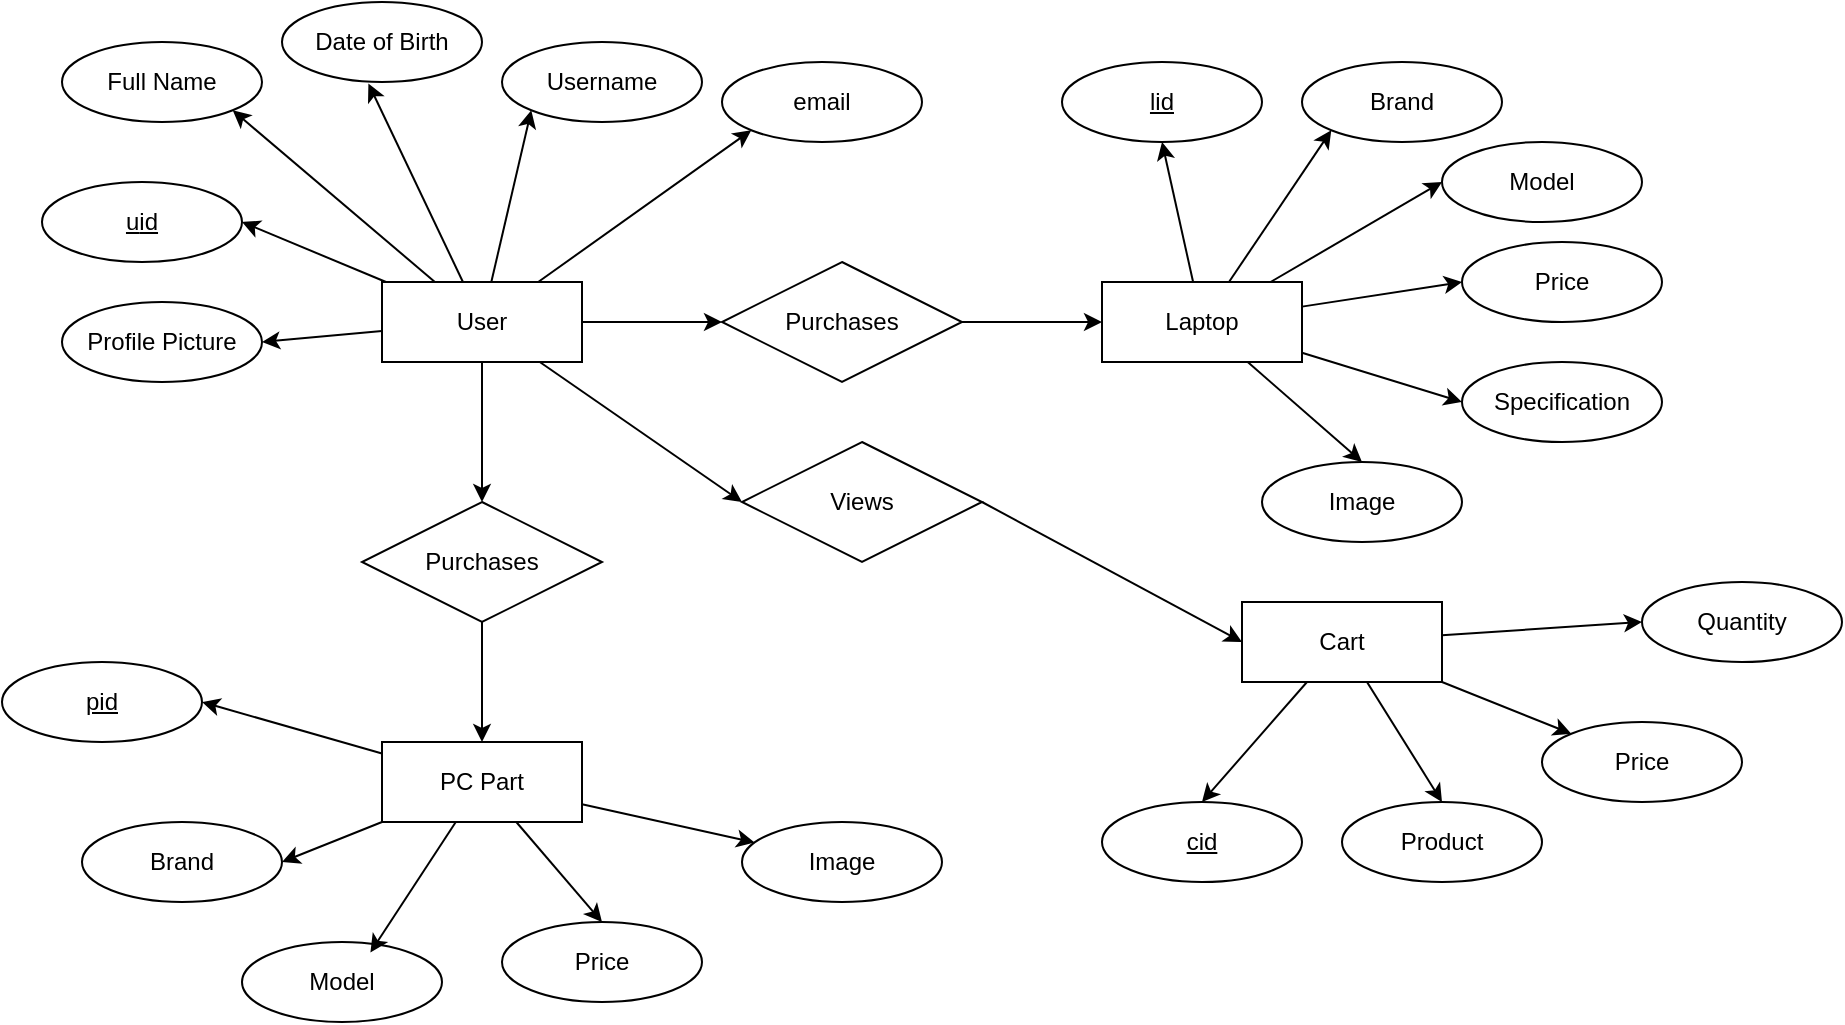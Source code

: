 <mxfile>
    <diagram id="hEp7FszjvQwSztMmo-Pc" name="Page-1">
        <mxGraphModel dx="1456" dy="449" grid="1" gridSize="10" guides="1" tooltips="1" connect="1" arrows="1" fold="1" page="1" pageScale="1" pageWidth="850" pageHeight="1100" math="0" shadow="0">
            <root>
                <mxCell id="0"/>
                <mxCell id="1" parent="0"/>
                <mxCell id="8" style="edgeStyle=none;html=1;entryX=0;entryY=0.5;entryDx=0;entryDy=0;" edge="1" parent="1" source="2" target="3">
                    <mxGeometry relative="1" as="geometry"/>
                </mxCell>
                <mxCell id="10" style="edgeStyle=none;html=1;entryX=0.5;entryY=0;entryDx=0;entryDy=0;" edge="1" parent="1" source="2" target="5">
                    <mxGeometry relative="1" as="geometry"/>
                </mxCell>
                <mxCell id="12" style="edgeStyle=none;html=1;entryX=0;entryY=0.5;entryDx=0;entryDy=0;" edge="1" parent="1" source="2" target="7">
                    <mxGeometry relative="1" as="geometry"/>
                </mxCell>
                <mxCell id="22" style="edgeStyle=none;html=1;entryX=1;entryY=0.5;entryDx=0;entryDy=0;" edge="1" parent="1" source="2" target="18">
                    <mxGeometry relative="1" as="geometry"/>
                </mxCell>
                <mxCell id="23" style="edgeStyle=none;html=1;entryX=1;entryY=0.5;entryDx=0;entryDy=0;" edge="1" parent="1" source="2" target="15">
                    <mxGeometry relative="1" as="geometry"/>
                </mxCell>
                <mxCell id="24" style="edgeStyle=none;html=1;entryX=1;entryY=1;entryDx=0;entryDy=0;" edge="1" parent="1" source="2" target="20">
                    <mxGeometry relative="1" as="geometry"/>
                </mxCell>
                <mxCell id="26" style="edgeStyle=none;html=1;entryX=0;entryY=1;entryDx=0;entryDy=0;" edge="1" parent="1" source="2" target="16">
                    <mxGeometry relative="1" as="geometry"/>
                </mxCell>
                <mxCell id="27" style="edgeStyle=none;html=1;entryX=0;entryY=1;entryDx=0;entryDy=0;" edge="1" parent="1" source="2" target="17">
                    <mxGeometry relative="1" as="geometry"/>
                </mxCell>
                <mxCell id="2" value="User" style="whiteSpace=wrap;html=1;align=center;" vertex="1" parent="1">
                    <mxGeometry x="100" y="160" width="100" height="40" as="geometry"/>
                </mxCell>
                <mxCell id="9" style="edgeStyle=none;html=1;entryX=0;entryY=0.5;entryDx=0;entryDy=0;" edge="1" parent="1" source="3" target="4">
                    <mxGeometry relative="1" as="geometry"/>
                </mxCell>
                <mxCell id="3" value="Purchases" style="shape=rhombus;perimeter=rhombusPerimeter;whiteSpace=wrap;html=1;align=center;" vertex="1" parent="1">
                    <mxGeometry x="270" y="150" width="120" height="60" as="geometry"/>
                </mxCell>
                <mxCell id="36" style="edgeStyle=none;html=1;entryX=0;entryY=1;entryDx=0;entryDy=0;" edge="1" parent="1" source="4" target="31">
                    <mxGeometry relative="1" as="geometry"/>
                </mxCell>
                <mxCell id="37" style="edgeStyle=none;html=1;entryX=0;entryY=0.5;entryDx=0;entryDy=0;" edge="1" parent="1" source="4" target="32">
                    <mxGeometry relative="1" as="geometry"/>
                </mxCell>
                <mxCell id="38" style="edgeStyle=none;html=1;entryX=0;entryY=0.5;entryDx=0;entryDy=0;" edge="1" parent="1" source="4" target="33">
                    <mxGeometry relative="1" as="geometry"/>
                </mxCell>
                <mxCell id="39" style="edgeStyle=none;html=1;entryX=0;entryY=0.5;entryDx=0;entryDy=0;" edge="1" parent="1" source="4" target="34">
                    <mxGeometry relative="1" as="geometry"/>
                </mxCell>
                <mxCell id="49" style="edgeStyle=none;html=1;entryX=0.5;entryY=0;entryDx=0;entryDy=0;" edge="1" parent="1" source="4" target="48">
                    <mxGeometry relative="1" as="geometry"/>
                </mxCell>
                <mxCell id="4" value="Laptop" style="whiteSpace=wrap;html=1;align=center;" vertex="1" parent="1">
                    <mxGeometry x="460" y="160" width="100" height="40" as="geometry"/>
                </mxCell>
                <mxCell id="11" style="edgeStyle=none;html=1;entryX=0.5;entryY=0;entryDx=0;entryDy=0;" edge="1" parent="1" source="5" target="6">
                    <mxGeometry relative="1" as="geometry"/>
                </mxCell>
                <mxCell id="5" value="Purchases" style="shape=rhombus;perimeter=rhombusPerimeter;whiteSpace=wrap;html=1;align=center;" vertex="1" parent="1">
                    <mxGeometry x="90" y="270" width="120" height="60" as="geometry"/>
                </mxCell>
                <mxCell id="62" style="edgeStyle=none;html=1;entryX=1;entryY=0.5;entryDx=0;entryDy=0;" edge="1" parent="1" source="6" target="56">
                    <mxGeometry relative="1" as="geometry"/>
                </mxCell>
                <mxCell id="63" style="edgeStyle=none;html=1;entryX=1;entryY=0.5;entryDx=0;entryDy=0;" edge="1" parent="1" source="6" target="57">
                    <mxGeometry relative="1" as="geometry"/>
                </mxCell>
                <mxCell id="65" style="edgeStyle=none;html=1;entryX=0.5;entryY=0;entryDx=0;entryDy=0;" edge="1" parent="1" source="6" target="59">
                    <mxGeometry relative="1" as="geometry"/>
                </mxCell>
                <mxCell id="66" style="edgeStyle=none;html=1;" edge="1" parent="1" source="6" target="61">
                    <mxGeometry relative="1" as="geometry"/>
                </mxCell>
                <mxCell id="6" value="PC Part" style="whiteSpace=wrap;html=1;align=center;" vertex="1" parent="1">
                    <mxGeometry x="100" y="390" width="100" height="40" as="geometry"/>
                </mxCell>
                <mxCell id="14" style="edgeStyle=none;html=1;entryX=0;entryY=0.5;entryDx=0;entryDy=0;exitX=1;exitY=0.5;exitDx=0;exitDy=0;" edge="1" parent="1" source="7" target="13">
                    <mxGeometry relative="1" as="geometry"/>
                </mxCell>
                <mxCell id="7" value="Views" style="shape=rhombus;perimeter=rhombusPerimeter;whiteSpace=wrap;html=1;align=center;" vertex="1" parent="1">
                    <mxGeometry x="280" y="240" width="120" height="60" as="geometry"/>
                </mxCell>
                <mxCell id="44" style="edgeStyle=none;html=1;entryX=0.5;entryY=0;entryDx=0;entryDy=0;" edge="1" parent="1" source="13" target="40">
                    <mxGeometry relative="1" as="geometry"/>
                </mxCell>
                <mxCell id="45" style="edgeStyle=none;html=1;entryX=0.5;entryY=0;entryDx=0;entryDy=0;" edge="1" parent="1" source="13" target="41">
                    <mxGeometry relative="1" as="geometry"/>
                </mxCell>
                <mxCell id="46" style="edgeStyle=none;html=1;" edge="1" parent="1" source="13" target="42">
                    <mxGeometry relative="1" as="geometry"/>
                </mxCell>
                <mxCell id="47" style="edgeStyle=none;html=1;entryX=0;entryY=0.5;entryDx=0;entryDy=0;" edge="1" parent="1" source="13" target="43">
                    <mxGeometry relative="1" as="geometry"/>
                </mxCell>
                <mxCell id="13" value="Cart" style="whiteSpace=wrap;html=1;align=center;" vertex="1" parent="1">
                    <mxGeometry x="530" y="320" width="100" height="40" as="geometry"/>
                </mxCell>
                <mxCell id="15" value="u&lt;span style=&quot;background-color: transparent;&quot;&gt;id&lt;/span&gt;" style="ellipse;whiteSpace=wrap;html=1;align=center;fontStyle=4;" vertex="1" parent="1">
                    <mxGeometry x="-70" y="110" width="100" height="40" as="geometry"/>
                </mxCell>
                <mxCell id="16" value="Username" style="ellipse;whiteSpace=wrap;html=1;align=center;" vertex="1" parent="1">
                    <mxGeometry x="160" y="40" width="100" height="40" as="geometry"/>
                </mxCell>
                <mxCell id="17" value="email" style="ellipse;whiteSpace=wrap;html=1;align=center;" vertex="1" parent="1">
                    <mxGeometry x="270" y="50" width="100" height="40" as="geometry"/>
                </mxCell>
                <mxCell id="18" value="Profile Picture" style="ellipse;whiteSpace=wrap;html=1;align=center;" vertex="1" parent="1">
                    <mxGeometry x="-60" y="170" width="100" height="40" as="geometry"/>
                </mxCell>
                <mxCell id="20" value="Full Name" style="ellipse;whiteSpace=wrap;html=1;align=center;" vertex="1" parent="1">
                    <mxGeometry x="-60" y="40" width="100" height="40" as="geometry"/>
                </mxCell>
                <mxCell id="21" value="Date of Birth" style="ellipse;whiteSpace=wrap;html=1;align=center;" vertex="1" parent="1">
                    <mxGeometry x="50" y="20" width="100" height="40" as="geometry"/>
                </mxCell>
                <mxCell id="25" style="edgeStyle=none;html=1;entryX=0.432;entryY=1.019;entryDx=0;entryDy=0;entryPerimeter=0;" edge="1" parent="1" source="2" target="21">
                    <mxGeometry relative="1" as="geometry"/>
                </mxCell>
                <mxCell id="28" value="lid" style="ellipse;whiteSpace=wrap;html=1;align=center;fontStyle=4;" vertex="1" parent="1">
                    <mxGeometry x="440" y="50" width="100" height="40" as="geometry"/>
                </mxCell>
                <mxCell id="31" value="Brand" style="ellipse;whiteSpace=wrap;html=1;align=center;" vertex="1" parent="1">
                    <mxGeometry x="560" y="50" width="100" height="40" as="geometry"/>
                </mxCell>
                <mxCell id="32" value="Model" style="ellipse;whiteSpace=wrap;html=1;align=center;" vertex="1" parent="1">
                    <mxGeometry x="630" y="90" width="100" height="40" as="geometry"/>
                </mxCell>
                <mxCell id="33" value="Price" style="ellipse;whiteSpace=wrap;html=1;align=center;" vertex="1" parent="1">
                    <mxGeometry x="640" y="140" width="100" height="40" as="geometry"/>
                </mxCell>
                <mxCell id="34" value="Specification" style="ellipse;whiteSpace=wrap;html=1;align=center;" vertex="1" parent="1">
                    <mxGeometry x="640" y="200" width="100" height="40" as="geometry"/>
                </mxCell>
                <mxCell id="35" style="edgeStyle=none;html=1;entryX=0.5;entryY=1;entryDx=0;entryDy=0;" edge="1" parent="1" source="4" target="28">
                    <mxGeometry relative="1" as="geometry"/>
                </mxCell>
                <mxCell id="40" value="cid" style="ellipse;whiteSpace=wrap;html=1;align=center;fontStyle=4;" vertex="1" parent="1">
                    <mxGeometry x="460" y="420" width="100" height="40" as="geometry"/>
                </mxCell>
                <mxCell id="41" value="Product" style="ellipse;whiteSpace=wrap;html=1;align=center;" vertex="1" parent="1">
                    <mxGeometry x="580" y="420" width="100" height="40" as="geometry"/>
                </mxCell>
                <mxCell id="42" value="Price" style="ellipse;whiteSpace=wrap;html=1;align=center;" vertex="1" parent="1">
                    <mxGeometry x="680" y="380" width="100" height="40" as="geometry"/>
                </mxCell>
                <mxCell id="43" value="Quantity" style="ellipse;whiteSpace=wrap;html=1;align=center;" vertex="1" parent="1">
                    <mxGeometry x="730" y="310" width="100" height="40" as="geometry"/>
                </mxCell>
                <mxCell id="48" value="Image" style="ellipse;whiteSpace=wrap;html=1;align=center;" vertex="1" parent="1">
                    <mxGeometry x="540" y="250" width="100" height="40" as="geometry"/>
                </mxCell>
                <mxCell id="56" value="pid" style="ellipse;whiteSpace=wrap;html=1;align=center;fontStyle=4;" vertex="1" parent="1">
                    <mxGeometry x="-90" y="350" width="100" height="40" as="geometry"/>
                </mxCell>
                <mxCell id="57" value="Brand" style="ellipse;whiteSpace=wrap;html=1;align=center;" vertex="1" parent="1">
                    <mxGeometry x="-50" y="430" width="100" height="40" as="geometry"/>
                </mxCell>
                <mxCell id="58" value="Model" style="ellipse;whiteSpace=wrap;html=1;align=center;" vertex="1" parent="1">
                    <mxGeometry x="30" y="490" width="100" height="40" as="geometry"/>
                </mxCell>
                <mxCell id="59" value="Price" style="ellipse;whiteSpace=wrap;html=1;align=center;" vertex="1" parent="1">
                    <mxGeometry x="160" y="480" width="100" height="40" as="geometry"/>
                </mxCell>
                <mxCell id="61" value="Image" style="ellipse;whiteSpace=wrap;html=1;align=center;" vertex="1" parent="1">
                    <mxGeometry x="280" y="430" width="100" height="40" as="geometry"/>
                </mxCell>
                <mxCell id="64" style="edgeStyle=none;html=1;entryX=0.642;entryY=0.13;entryDx=0;entryDy=0;entryPerimeter=0;" edge="1" parent="1" source="6" target="58">
                    <mxGeometry relative="1" as="geometry"/>
                </mxCell>
            </root>
        </mxGraphModel>
    </diagram>
</mxfile>